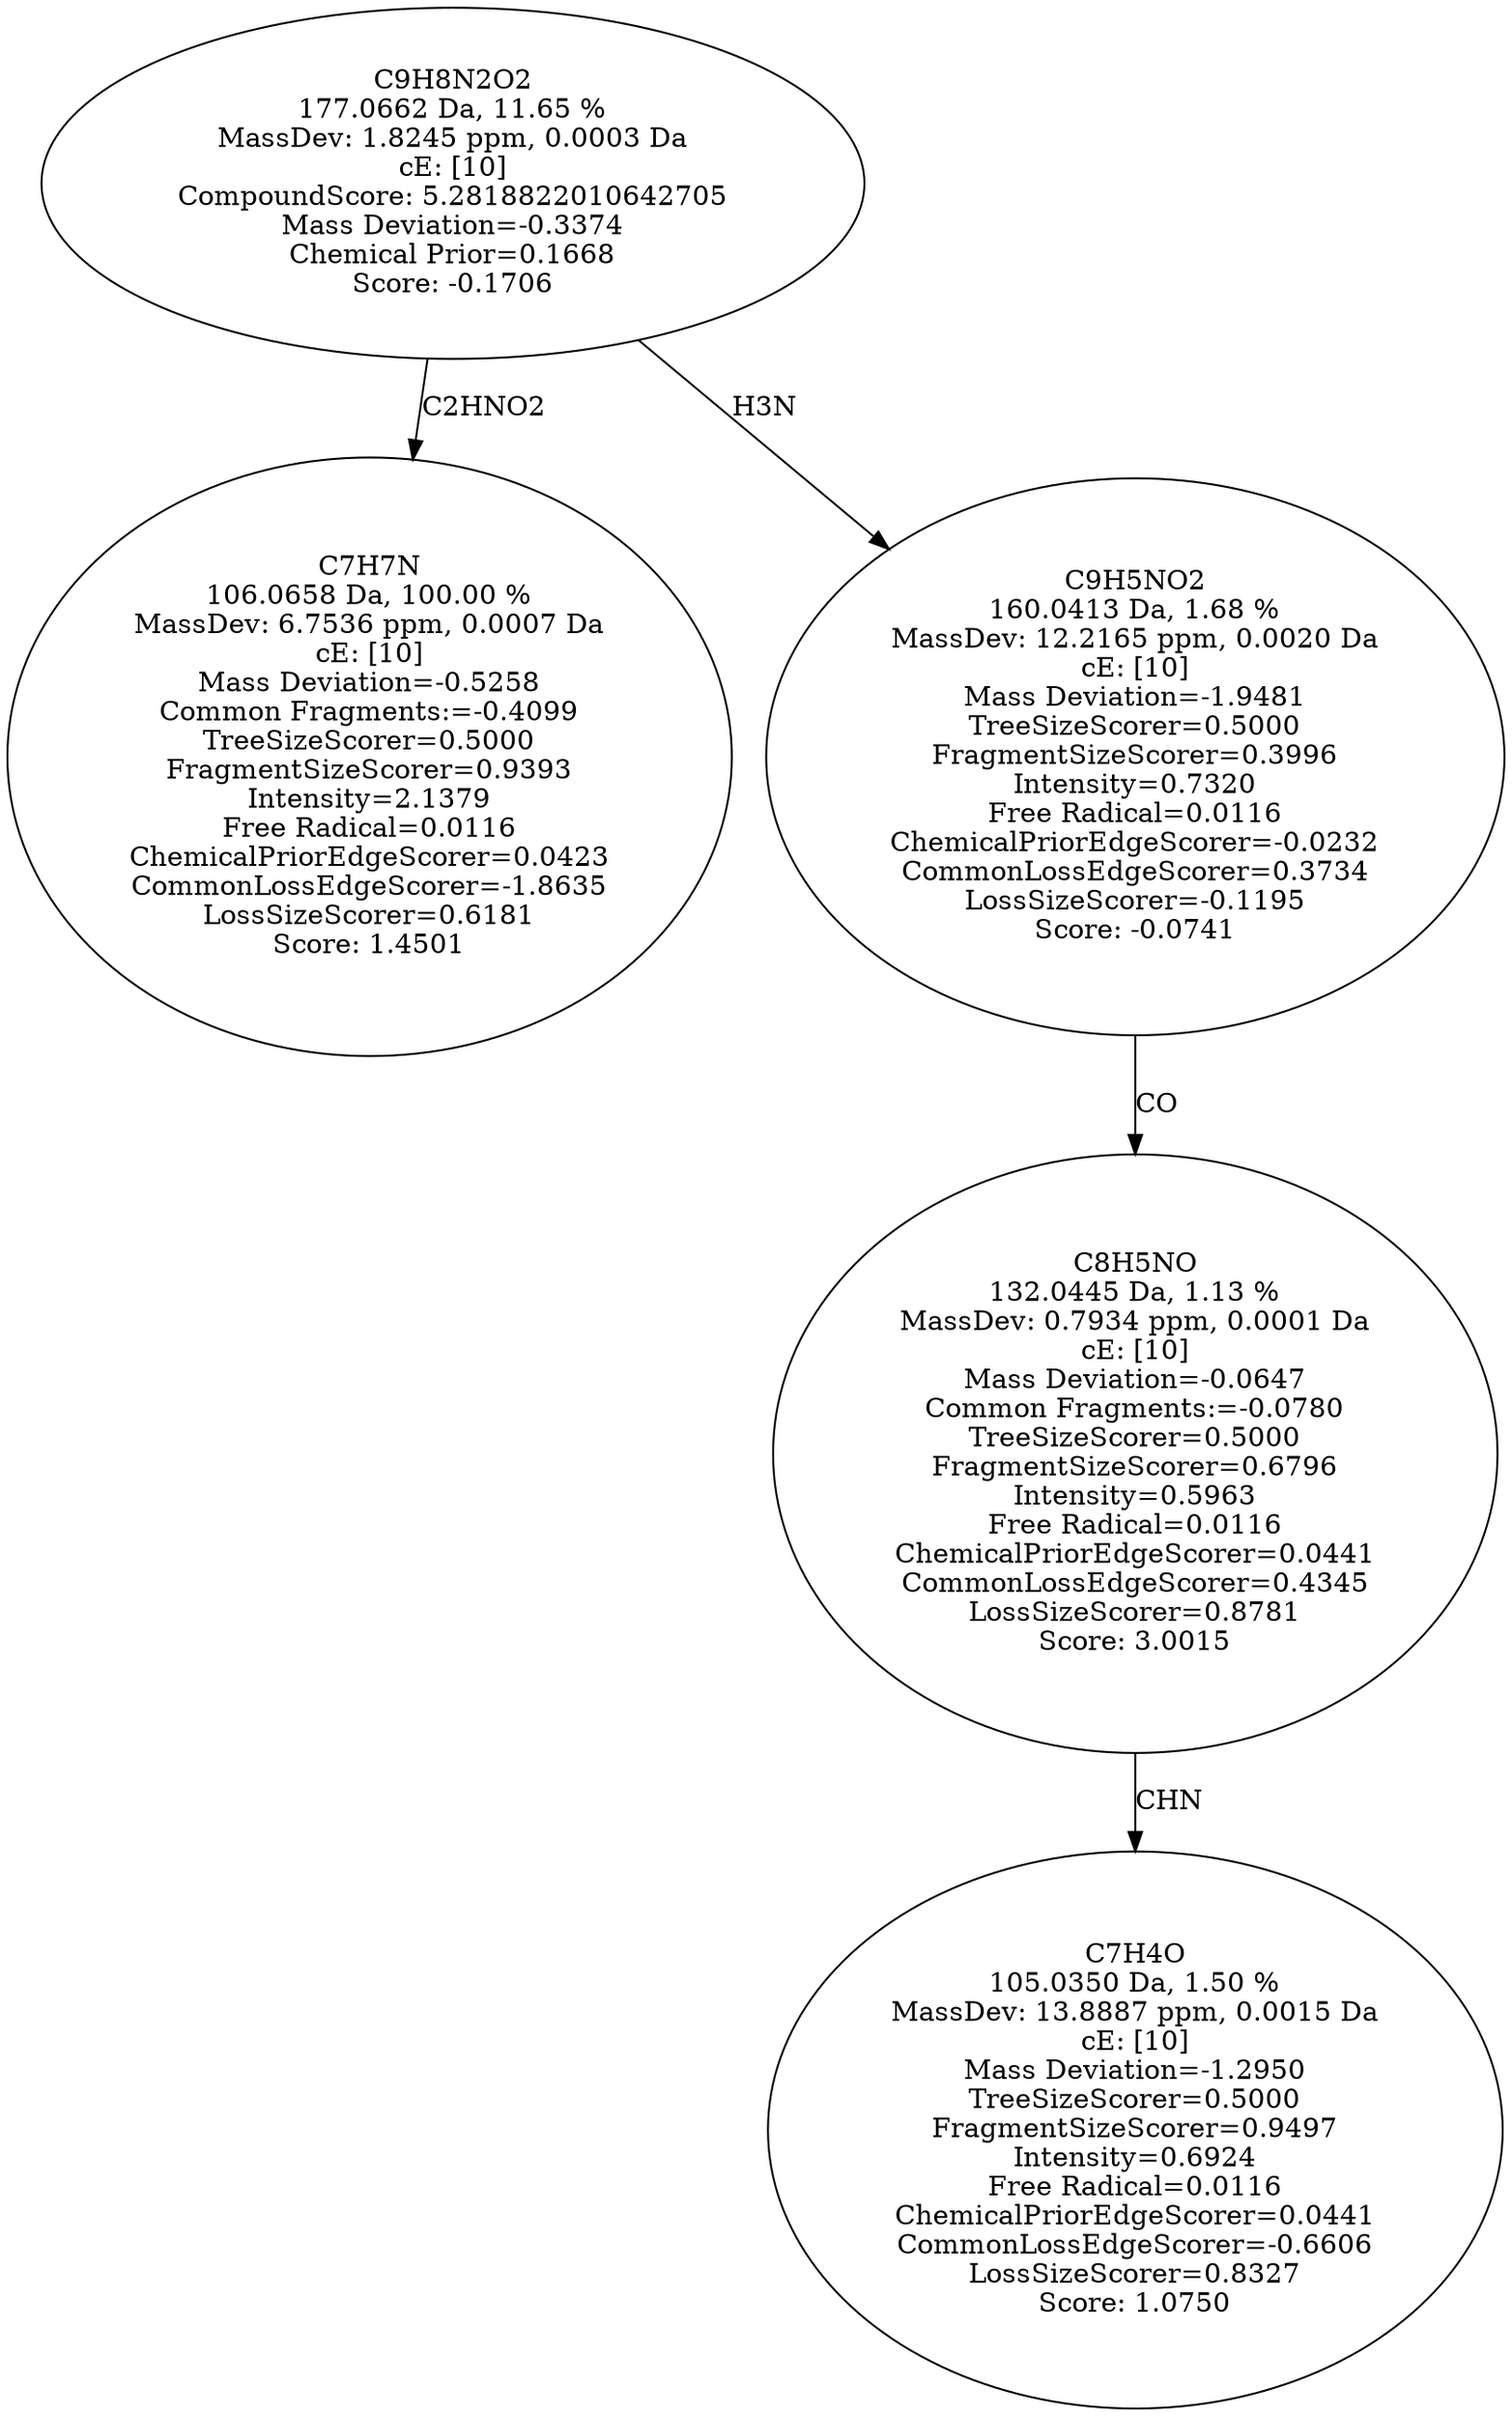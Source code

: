 strict digraph {
v1 [label="C7H7N\n106.0658 Da, 100.00 %\nMassDev: 6.7536 ppm, 0.0007 Da\ncE: [10]\nMass Deviation=-0.5258\nCommon Fragments:=-0.4099\nTreeSizeScorer=0.5000\nFragmentSizeScorer=0.9393\nIntensity=2.1379\nFree Radical=0.0116\nChemicalPriorEdgeScorer=0.0423\nCommonLossEdgeScorer=-1.8635\nLossSizeScorer=0.6181\nScore: 1.4501"];
v2 [label="C7H4O\n105.0350 Da, 1.50 %\nMassDev: 13.8887 ppm, 0.0015 Da\ncE: [10]\nMass Deviation=-1.2950\nTreeSizeScorer=0.5000\nFragmentSizeScorer=0.9497\nIntensity=0.6924\nFree Radical=0.0116\nChemicalPriorEdgeScorer=0.0441\nCommonLossEdgeScorer=-0.6606\nLossSizeScorer=0.8327\nScore: 1.0750"];
v3 [label="C8H5NO\n132.0445 Da, 1.13 %\nMassDev: 0.7934 ppm, 0.0001 Da\ncE: [10]\nMass Deviation=-0.0647\nCommon Fragments:=-0.0780\nTreeSizeScorer=0.5000\nFragmentSizeScorer=0.6796\nIntensity=0.5963\nFree Radical=0.0116\nChemicalPriorEdgeScorer=0.0441\nCommonLossEdgeScorer=0.4345\nLossSizeScorer=0.8781\nScore: 3.0015"];
v4 [label="C9H5NO2\n160.0413 Da, 1.68 %\nMassDev: 12.2165 ppm, 0.0020 Da\ncE: [10]\nMass Deviation=-1.9481\nTreeSizeScorer=0.5000\nFragmentSizeScorer=0.3996\nIntensity=0.7320\nFree Radical=0.0116\nChemicalPriorEdgeScorer=-0.0232\nCommonLossEdgeScorer=0.3734\nLossSizeScorer=-0.1195\nScore: -0.0741"];
v5 [label="C9H8N2O2\n177.0662 Da, 11.65 %\nMassDev: 1.8245 ppm, 0.0003 Da\ncE: [10]\nCompoundScore: 5.2818822010642705\nMass Deviation=-0.3374\nChemical Prior=0.1668\nScore: -0.1706"];
v5 -> v1 [label="C2HNO2"];
v3 -> v2 [label="CHN"];
v4 -> v3 [label="CO"];
v5 -> v4 [label="H3N"];
}